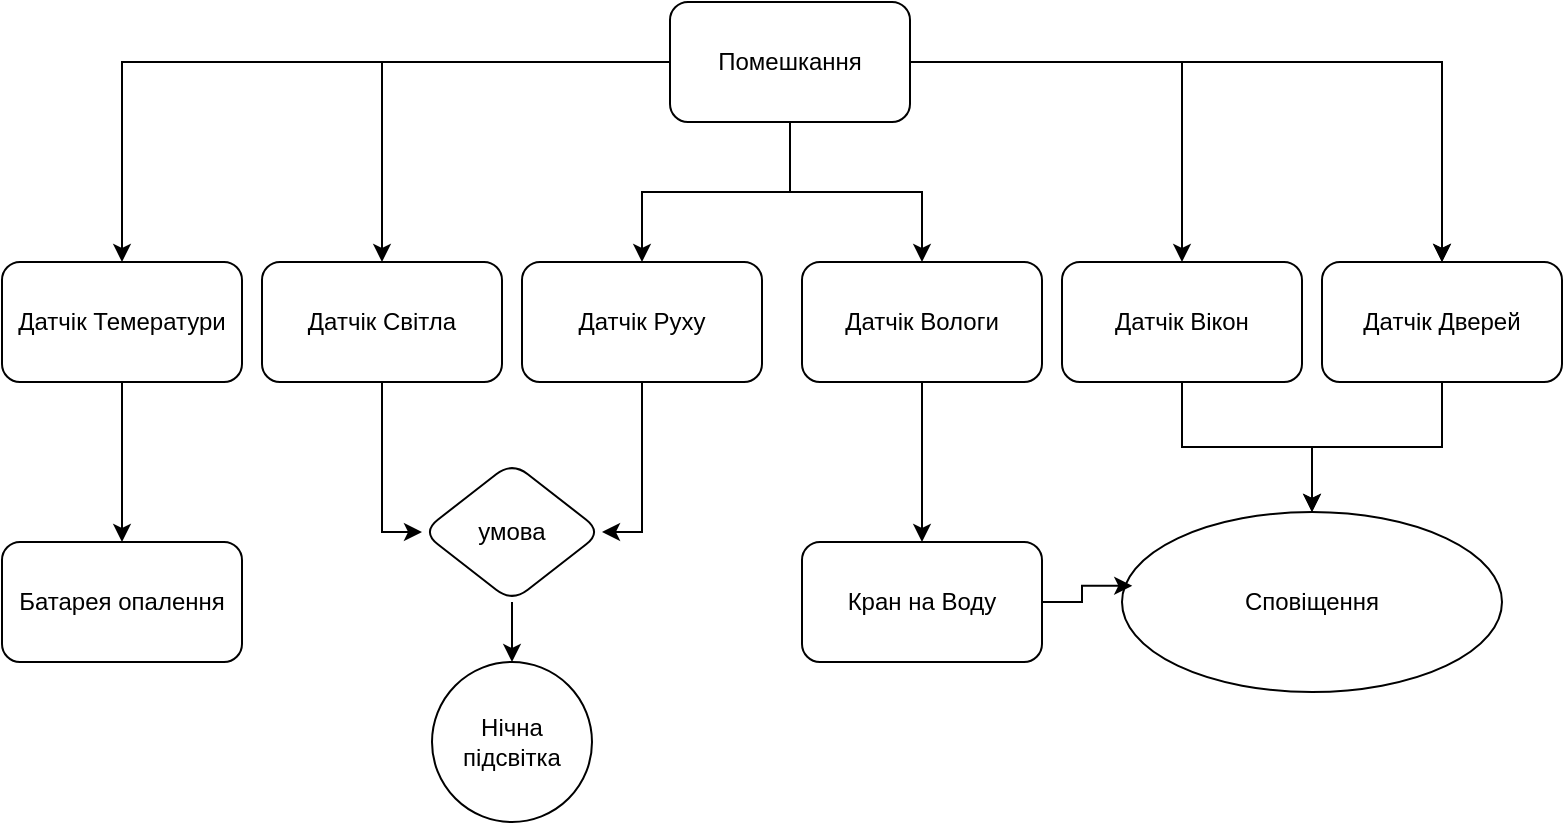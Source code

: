 <mxfile version="24.2.2" type="github">
  <diagram name="Страница — 1" id="GtiCBLvL88yQ6ldQ2TgU">
    <mxGraphModel dx="880" dy="426" grid="1" gridSize="10" guides="1" tooltips="1" connect="1" arrows="1" fold="1" page="1" pageScale="1" pageWidth="827" pageHeight="1169" math="0" shadow="0">
      <root>
        <mxCell id="0" />
        <mxCell id="1" parent="0" />
        <mxCell id="xJKCK5OZE9_TOcdtI40V-3" value="" style="edgeStyle=orthogonalEdgeStyle;rounded=0;orthogonalLoop=1;jettySize=auto;html=1;" edge="1" parent="1" source="xJKCK5OZE9_TOcdtI40V-1" target="xJKCK5OZE9_TOcdtI40V-2">
          <mxGeometry relative="1" as="geometry" />
        </mxCell>
        <mxCell id="xJKCK5OZE9_TOcdtI40V-5" value="" style="edgeStyle=orthogonalEdgeStyle;rounded=0;orthogonalLoop=1;jettySize=auto;html=1;" edge="1" parent="1" source="xJKCK5OZE9_TOcdtI40V-1" target="xJKCK5OZE9_TOcdtI40V-4">
          <mxGeometry relative="1" as="geometry" />
        </mxCell>
        <mxCell id="xJKCK5OZE9_TOcdtI40V-7" value="" style="edgeStyle=orthogonalEdgeStyle;rounded=0;orthogonalLoop=1;jettySize=auto;html=1;" edge="1" parent="1" source="xJKCK5OZE9_TOcdtI40V-1" target="xJKCK5OZE9_TOcdtI40V-6">
          <mxGeometry relative="1" as="geometry" />
        </mxCell>
        <mxCell id="xJKCK5OZE9_TOcdtI40V-8" value="" style="edgeStyle=orthogonalEdgeStyle;rounded=0;orthogonalLoop=1;jettySize=auto;html=1;" edge="1" parent="1" source="xJKCK5OZE9_TOcdtI40V-1" target="xJKCK5OZE9_TOcdtI40V-6">
          <mxGeometry relative="1" as="geometry" />
        </mxCell>
        <mxCell id="xJKCK5OZE9_TOcdtI40V-10" value="" style="edgeStyle=orthogonalEdgeStyle;rounded=0;orthogonalLoop=1;jettySize=auto;html=1;" edge="1" parent="1" source="xJKCK5OZE9_TOcdtI40V-1" target="xJKCK5OZE9_TOcdtI40V-9">
          <mxGeometry relative="1" as="geometry" />
        </mxCell>
        <mxCell id="xJKCK5OZE9_TOcdtI40V-12" value="" style="edgeStyle=orthogonalEdgeStyle;rounded=0;orthogonalLoop=1;jettySize=auto;html=1;" edge="1" parent="1" source="xJKCK5OZE9_TOcdtI40V-1" target="xJKCK5OZE9_TOcdtI40V-11">
          <mxGeometry relative="1" as="geometry" />
        </mxCell>
        <mxCell id="xJKCK5OZE9_TOcdtI40V-14" value="" style="edgeStyle=orthogonalEdgeStyle;rounded=0;orthogonalLoop=1;jettySize=auto;html=1;" edge="1" parent="1" source="xJKCK5OZE9_TOcdtI40V-1" target="xJKCK5OZE9_TOcdtI40V-13">
          <mxGeometry relative="1" as="geometry" />
        </mxCell>
        <mxCell id="xJKCK5OZE9_TOcdtI40V-1" value="Помешкання" style="rounded=1;whiteSpace=wrap;html=1;" vertex="1" parent="1">
          <mxGeometry x="354" y="50" width="120" height="60" as="geometry" />
        </mxCell>
        <mxCell id="xJKCK5OZE9_TOcdtI40V-16" value="" style="edgeStyle=orthogonalEdgeStyle;rounded=0;orthogonalLoop=1;jettySize=auto;html=1;" edge="1" parent="1" source="xJKCK5OZE9_TOcdtI40V-2" target="xJKCK5OZE9_TOcdtI40V-15">
          <mxGeometry relative="1" as="geometry" />
        </mxCell>
        <mxCell id="xJKCK5OZE9_TOcdtI40V-2" value="Датчік Темератури" style="rounded=1;whiteSpace=wrap;html=1;" vertex="1" parent="1">
          <mxGeometry x="20" y="180" width="120" height="60" as="geometry" />
        </mxCell>
        <mxCell id="xJKCK5OZE9_TOcdtI40V-18" value="" style="edgeStyle=orthogonalEdgeStyle;rounded=0;orthogonalLoop=1;jettySize=auto;html=1;entryX=0;entryY=0.5;entryDx=0;entryDy=0;" edge="1" parent="1" source="xJKCK5OZE9_TOcdtI40V-4" target="xJKCK5OZE9_TOcdtI40V-17">
          <mxGeometry relative="1" as="geometry" />
        </mxCell>
        <mxCell id="xJKCK5OZE9_TOcdtI40V-4" value="Датчік Світла" style="rounded=1;whiteSpace=wrap;html=1;" vertex="1" parent="1">
          <mxGeometry x="150" y="180" width="120" height="60" as="geometry" />
        </mxCell>
        <mxCell id="xJKCK5OZE9_TOcdtI40V-31" style="edgeStyle=orthogonalEdgeStyle;rounded=0;orthogonalLoop=1;jettySize=auto;html=1;" edge="1" parent="1" source="xJKCK5OZE9_TOcdtI40V-6" target="xJKCK5OZE9_TOcdtI40V-29">
          <mxGeometry relative="1" as="geometry" />
        </mxCell>
        <mxCell id="xJKCK5OZE9_TOcdtI40V-6" value="Датчік Дверей" style="rounded=1;whiteSpace=wrap;html=1;" vertex="1" parent="1">
          <mxGeometry x="680" y="180" width="120" height="60" as="geometry" />
        </mxCell>
        <mxCell id="xJKCK5OZE9_TOcdtI40V-30" value="" style="edgeStyle=orthogonalEdgeStyle;rounded=0;orthogonalLoop=1;jettySize=auto;html=1;" edge="1" parent="1" source="xJKCK5OZE9_TOcdtI40V-9" target="xJKCK5OZE9_TOcdtI40V-29">
          <mxGeometry relative="1" as="geometry" />
        </mxCell>
        <mxCell id="xJKCK5OZE9_TOcdtI40V-9" value="Датчік Вікон" style="rounded=1;whiteSpace=wrap;html=1;" vertex="1" parent="1">
          <mxGeometry x="550" y="180" width="120" height="60" as="geometry" />
        </mxCell>
        <mxCell id="xJKCK5OZE9_TOcdtI40V-20" style="edgeStyle=orthogonalEdgeStyle;rounded=0;orthogonalLoop=1;jettySize=auto;html=1;entryX=1;entryY=0.5;entryDx=0;entryDy=0;" edge="1" parent="1" source="xJKCK5OZE9_TOcdtI40V-11" target="xJKCK5OZE9_TOcdtI40V-17">
          <mxGeometry relative="1" as="geometry" />
        </mxCell>
        <mxCell id="xJKCK5OZE9_TOcdtI40V-11" value="Датчік Руху" style="rounded=1;whiteSpace=wrap;html=1;" vertex="1" parent="1">
          <mxGeometry x="280" y="180" width="120" height="60" as="geometry" />
        </mxCell>
        <mxCell id="xJKCK5OZE9_TOcdtI40V-28" value="" style="edgeStyle=orthogonalEdgeStyle;rounded=0;orthogonalLoop=1;jettySize=auto;html=1;" edge="1" parent="1" source="xJKCK5OZE9_TOcdtI40V-13" target="xJKCK5OZE9_TOcdtI40V-27">
          <mxGeometry relative="1" as="geometry" />
        </mxCell>
        <mxCell id="xJKCK5OZE9_TOcdtI40V-13" value="Датчік Вологи" style="rounded=1;whiteSpace=wrap;html=1;" vertex="1" parent="1">
          <mxGeometry x="420" y="180" width="120" height="60" as="geometry" />
        </mxCell>
        <mxCell id="xJKCK5OZE9_TOcdtI40V-15" value="Батарея опалення" style="rounded=1;whiteSpace=wrap;html=1;" vertex="1" parent="1">
          <mxGeometry x="20" y="320" width="120" height="60" as="geometry" />
        </mxCell>
        <mxCell id="xJKCK5OZE9_TOcdtI40V-22" value="" style="edgeStyle=orthogonalEdgeStyle;rounded=0;orthogonalLoop=1;jettySize=auto;html=1;" edge="1" parent="1" source="xJKCK5OZE9_TOcdtI40V-17" target="xJKCK5OZE9_TOcdtI40V-21">
          <mxGeometry relative="1" as="geometry" />
        </mxCell>
        <mxCell id="xJKCK5OZE9_TOcdtI40V-17" value="умова" style="rhombus;whiteSpace=wrap;html=1;rounded=1;" vertex="1" parent="1">
          <mxGeometry x="230" y="280" width="90" height="70" as="geometry" />
        </mxCell>
        <mxCell id="xJKCK5OZE9_TOcdtI40V-21" value="Нічна підсвітка" style="ellipse;whiteSpace=wrap;html=1;rounded=1;" vertex="1" parent="1">
          <mxGeometry x="235" y="380" width="80" height="80" as="geometry" />
        </mxCell>
        <mxCell id="xJKCK5OZE9_TOcdtI40V-27" value="Кран на Воду" style="rounded=1;whiteSpace=wrap;html=1;" vertex="1" parent="1">
          <mxGeometry x="420" y="320" width="120" height="60" as="geometry" />
        </mxCell>
        <mxCell id="xJKCK5OZE9_TOcdtI40V-29" value="Сповіщення" style="ellipse;whiteSpace=wrap;html=1;rounded=1;" vertex="1" parent="1">
          <mxGeometry x="580" y="305" width="190" height="90" as="geometry" />
        </mxCell>
        <mxCell id="xJKCK5OZE9_TOcdtI40V-32" style="edgeStyle=orthogonalEdgeStyle;rounded=0;orthogonalLoop=1;jettySize=auto;html=1;entryX=0.027;entryY=0.41;entryDx=0;entryDy=0;entryPerimeter=0;" edge="1" parent="1" source="xJKCK5OZE9_TOcdtI40V-27" target="xJKCK5OZE9_TOcdtI40V-29">
          <mxGeometry relative="1" as="geometry" />
        </mxCell>
      </root>
    </mxGraphModel>
  </diagram>
</mxfile>
